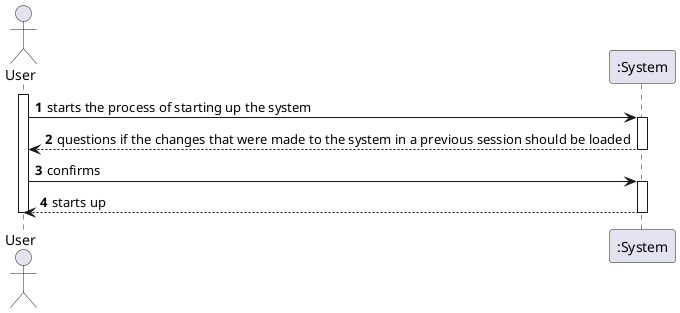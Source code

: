@startuml SSD
autonumber
actor "User" as U
participant ":System" as S

'The user starts the process of starting up the system.
'The system questions if the changes that were made to the system in a previous session should be loaded.
'The user confirms.
'The system loads all the data to a file and starts up.

activate U
        U -> S : starts the process of starting up the system
        activate S
                S --> U : questions if the changes that were made to the system in a previous session should be loaded
        deactivate S
        U -> S : confirms
        activate S
                S --> U : starts up
        deactivate S
deactivate U

@enduml